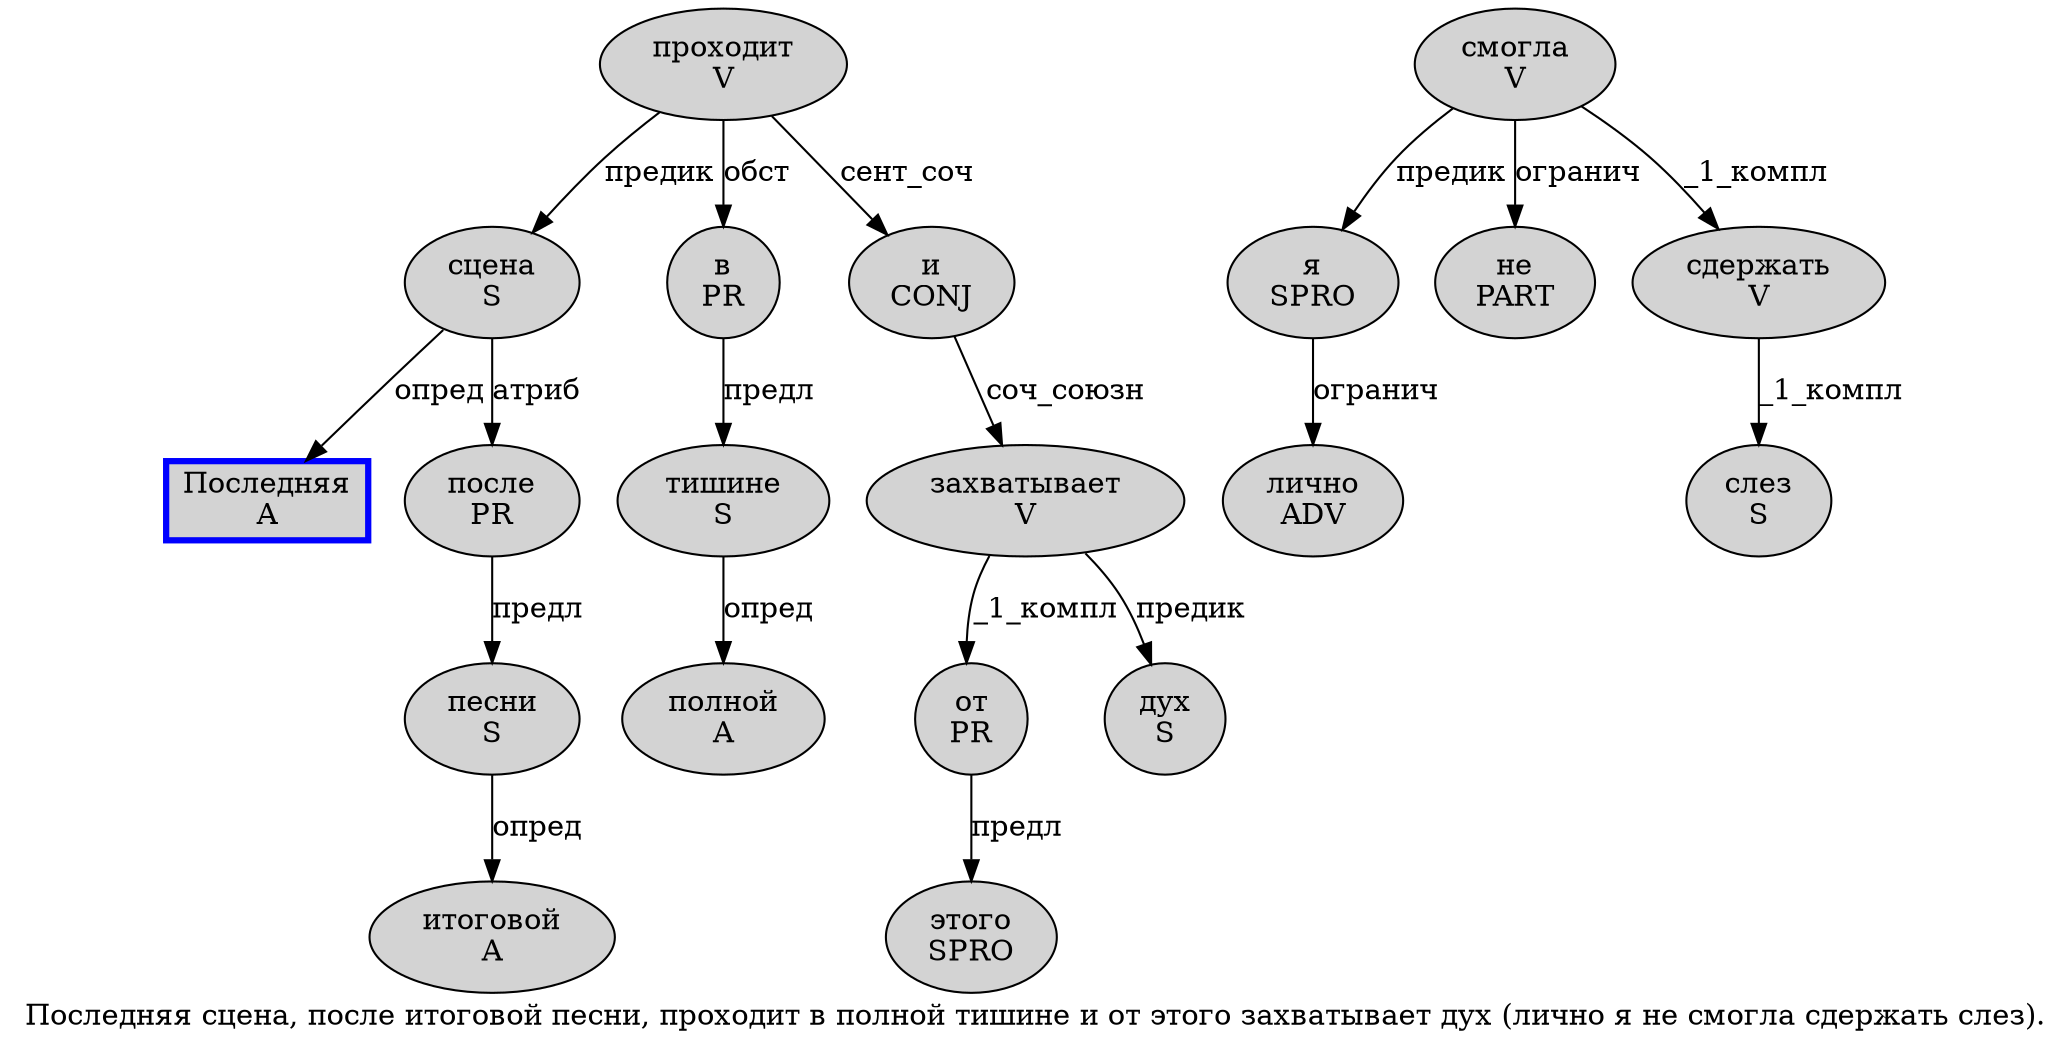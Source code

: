 digraph SENTENCE_1849 {
	graph [label="Последняя сцена, после итоговой песни, проходит в полной тишине и от этого захватывает дух (лично я не смогла сдержать слез)."]
	node [style=filled]
		0 [label="Последняя
A" color=blue fillcolor=lightgray penwidth=3 shape=box]
		1 [label="сцена
S" color="" fillcolor=lightgray penwidth=1 shape=ellipse]
		3 [label="после
PR" color="" fillcolor=lightgray penwidth=1 shape=ellipse]
		4 [label="итоговой
A" color="" fillcolor=lightgray penwidth=1 shape=ellipse]
		5 [label="песни
S" color="" fillcolor=lightgray penwidth=1 shape=ellipse]
		7 [label="проходит
V" color="" fillcolor=lightgray penwidth=1 shape=ellipse]
		8 [label="в
PR" color="" fillcolor=lightgray penwidth=1 shape=ellipse]
		9 [label="полной
A" color="" fillcolor=lightgray penwidth=1 shape=ellipse]
		10 [label="тишине
S" color="" fillcolor=lightgray penwidth=1 shape=ellipse]
		11 [label="и
CONJ" color="" fillcolor=lightgray penwidth=1 shape=ellipse]
		12 [label="от
PR" color="" fillcolor=lightgray penwidth=1 shape=ellipse]
		13 [label="этого
SPRO" color="" fillcolor=lightgray penwidth=1 shape=ellipse]
		14 [label="захватывает
V" color="" fillcolor=lightgray penwidth=1 shape=ellipse]
		15 [label="дух
S" color="" fillcolor=lightgray penwidth=1 shape=ellipse]
		17 [label="лично
ADV" color="" fillcolor=lightgray penwidth=1 shape=ellipse]
		18 [label="я
SPRO" color="" fillcolor=lightgray penwidth=1 shape=ellipse]
		19 [label="не
PART" color="" fillcolor=lightgray penwidth=1 shape=ellipse]
		20 [label="смогла
V" color="" fillcolor=lightgray penwidth=1 shape=ellipse]
		21 [label="сдержать
V" color="" fillcolor=lightgray penwidth=1 shape=ellipse]
		22 [label="слез
S" color="" fillcolor=lightgray penwidth=1 shape=ellipse]
			12 -> 13 [label="предл"]
			5 -> 4 [label="опред"]
			11 -> 14 [label="соч_союзн"]
			1 -> 0 [label="опред"]
			1 -> 3 [label="атриб"]
			21 -> 22 [label="_1_компл"]
			10 -> 9 [label="опред"]
			8 -> 10 [label="предл"]
			18 -> 17 [label="огранич"]
			3 -> 5 [label="предл"]
			14 -> 12 [label="_1_компл"]
			14 -> 15 [label="предик"]
			7 -> 1 [label="предик"]
			7 -> 8 [label="обст"]
			7 -> 11 [label="сент_соч"]
			20 -> 18 [label="предик"]
			20 -> 19 [label="огранич"]
			20 -> 21 [label="_1_компл"]
}
